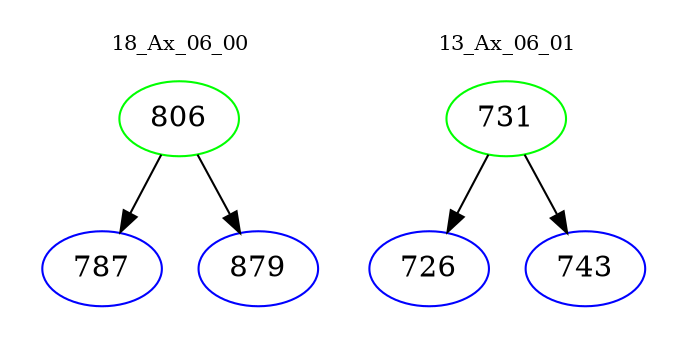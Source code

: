 digraph{
subgraph cluster_0 {
color = white
label = "18_Ax_06_00";
fontsize=10;
T0_806 [label="806", color="green"]
T0_806 -> T0_787 [color="black"]
T0_787 [label="787", color="blue"]
T0_806 -> T0_879 [color="black"]
T0_879 [label="879", color="blue"]
}
subgraph cluster_1 {
color = white
label = "13_Ax_06_01";
fontsize=10;
T1_731 [label="731", color="green"]
T1_731 -> T1_726 [color="black"]
T1_726 [label="726", color="blue"]
T1_731 -> T1_743 [color="black"]
T1_743 [label="743", color="blue"]
}
}
